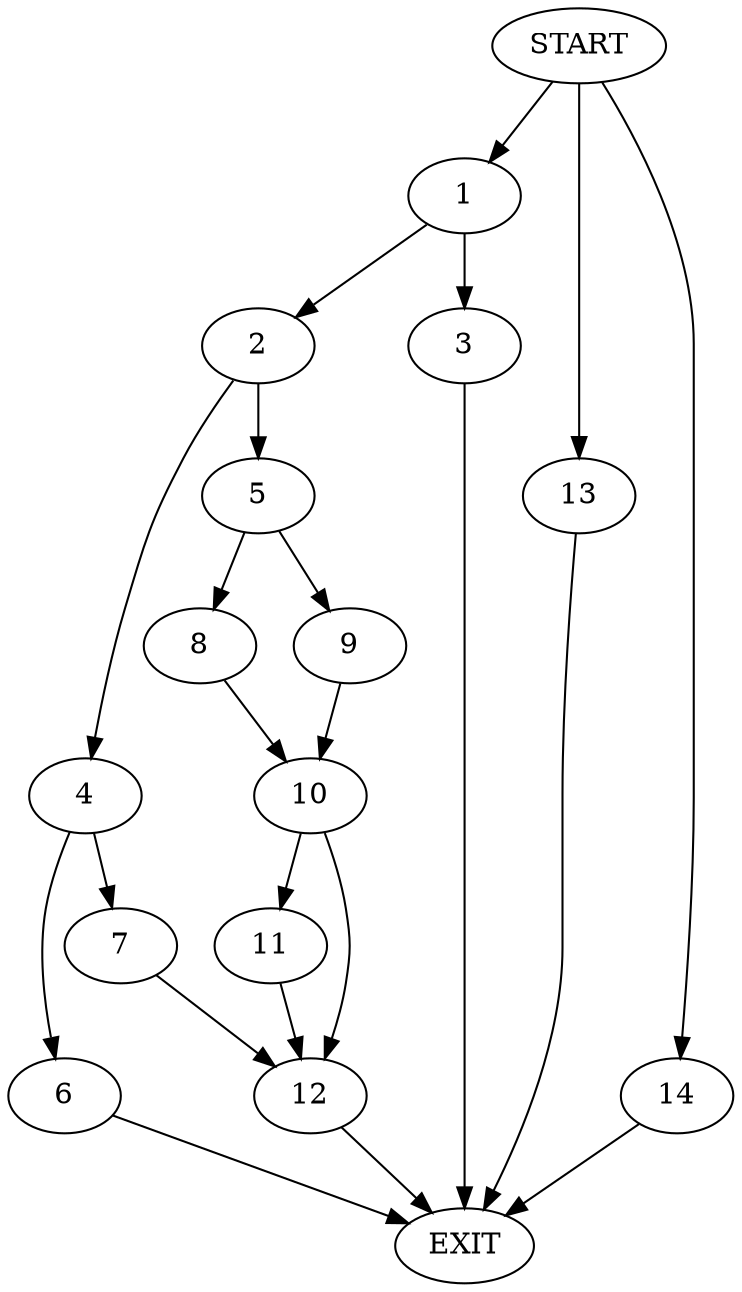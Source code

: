 digraph {
0 [label="START"]
15 [label="EXIT"]
0 -> 1
1 -> 2
1 -> 3
3 -> 15
2 -> 4
2 -> 5
4 -> 6
4 -> 7
5 -> 8
5 -> 9
9 -> 10
8 -> 10
10 -> 11
10 -> 12
12 -> 15
11 -> 12
0 -> 13
13 -> 15
0 -> 14
14 -> 15
7 -> 12
6 -> 15
}
